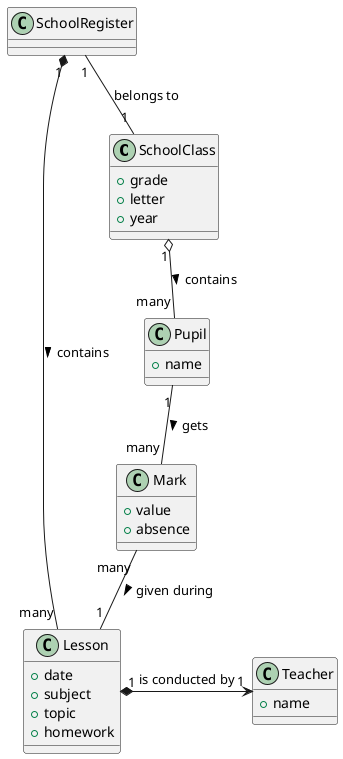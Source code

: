 @startuml
Class SchoolClass {
    + grade
    + letter
    + year
}

Class Pupil {
    + name
}

Class SchoolRegister {
}

Class Mark {
    + value
    + absence
}

Class Lesson {
    + date
    + subject
    + topic
    + homework
}

Class Teacher {
    + name
}



SchoolRegister "1" *-- "many" Lesson: contains >
SchoolRegister "1" -- "1" SchoolClass: belongs to
SchoolClass "1" o-- "many" Pupil: contains >
Lesson "1" *-right-> "1" Teacher: is conducted by
Pupil "1" -- "many" Mark: gets >
Mark "many" -- "1" Lesson: given during >

@enduml